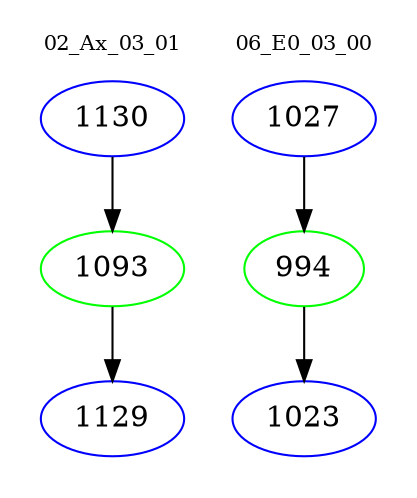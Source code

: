 digraph{
subgraph cluster_0 {
color = white
label = "02_Ax_03_01";
fontsize=10;
T0_1130 [label="1130", color="blue"]
T0_1130 -> T0_1093 [color="black"]
T0_1093 [label="1093", color="green"]
T0_1093 -> T0_1129 [color="black"]
T0_1129 [label="1129", color="blue"]
}
subgraph cluster_1 {
color = white
label = "06_E0_03_00";
fontsize=10;
T1_1027 [label="1027", color="blue"]
T1_1027 -> T1_994 [color="black"]
T1_994 [label="994", color="green"]
T1_994 -> T1_1023 [color="black"]
T1_1023 [label="1023", color="blue"]
}
}
